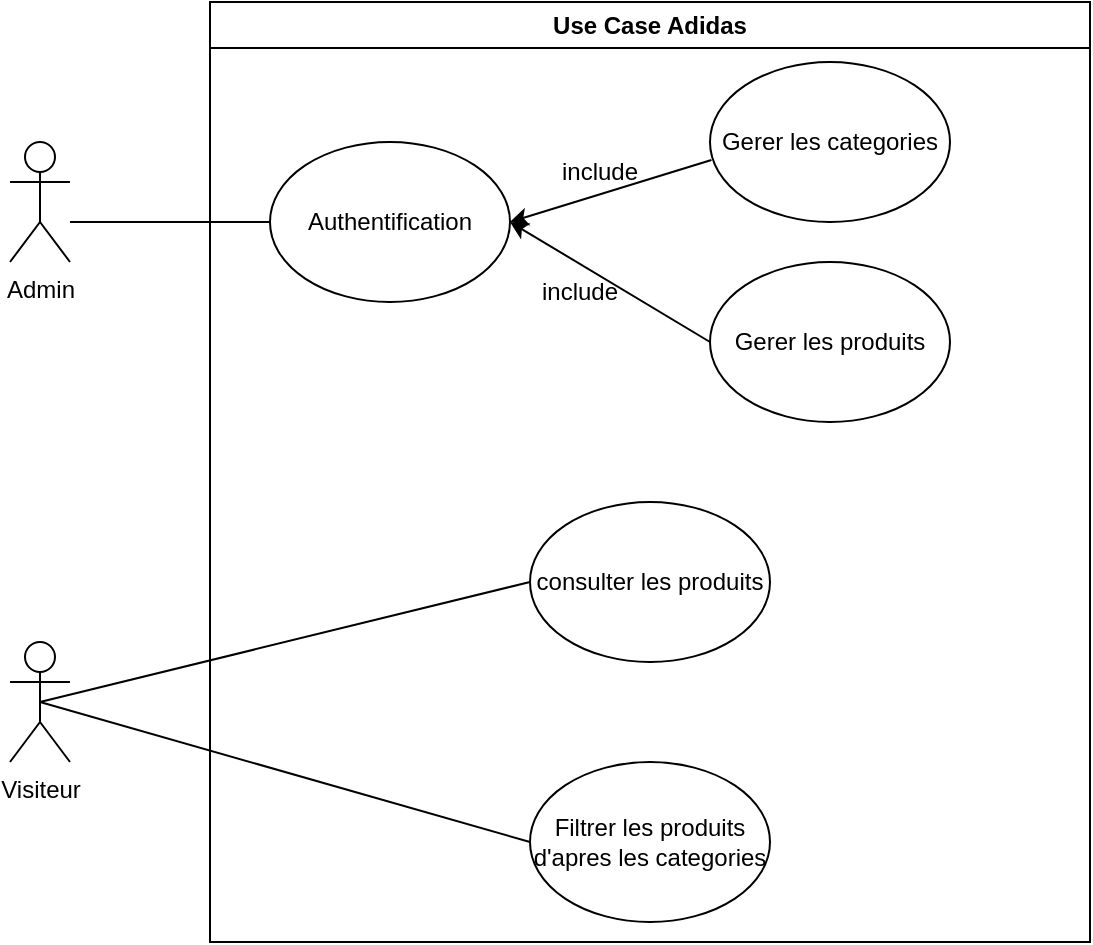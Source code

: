 <mxfile>
    <diagram id="Ox5AChf0tmawrAw4ONdK" name="Page-1">
        <mxGraphModel dx="740" dy="645" grid="1" gridSize="10" guides="1" tooltips="1" connect="1" arrows="1" fold="1" page="1" pageScale="1" pageWidth="850" pageHeight="1100" math="0" shadow="0">
            <root>
                <mxCell id="0"/>
                <mxCell id="1" parent="0"/>
                <mxCell id="2" value="Use Case Adidas" style="swimlane;whiteSpace=wrap;html=1;" vertex="1" parent="1">
                    <mxGeometry x="160" y="10" width="440" height="470" as="geometry"/>
                </mxCell>
                <mxCell id="4" value="Gerer les categories" style="ellipse;whiteSpace=wrap;html=1;" vertex="1" parent="2">
                    <mxGeometry x="250" y="30" width="120" height="80" as="geometry"/>
                </mxCell>
                <mxCell id="5" value="Gerer les produits" style="ellipse;whiteSpace=wrap;html=1;" vertex="1" parent="2">
                    <mxGeometry x="250" y="130" width="120" height="80" as="geometry"/>
                </mxCell>
                <mxCell id="6" value="Authentification" style="ellipse;whiteSpace=wrap;html=1;" vertex="1" parent="2">
                    <mxGeometry x="30" y="70" width="120" height="80" as="geometry"/>
                </mxCell>
                <mxCell id="8" value="" style="endArrow=classic;html=1;entryX=1;entryY=0.5;entryDx=0;entryDy=0;exitX=0.006;exitY=0.613;exitDx=0;exitDy=0;exitPerimeter=0;" edge="1" parent="2" source="4" target="6">
                    <mxGeometry width="50" height="50" relative="1" as="geometry">
                        <mxPoint x="190" y="350" as="sourcePoint"/>
                        <mxPoint x="240" y="300" as="targetPoint"/>
                    </mxGeometry>
                </mxCell>
                <mxCell id="9" value="include" style="text;strokeColor=none;fillColor=none;align=left;verticalAlign=middle;spacingLeft=4;spacingRight=4;overflow=hidden;points=[[0,0.5],[1,0.5]];portConstraint=eastwest;rotatable=0;whiteSpace=wrap;html=1;" vertex="1" parent="2">
                    <mxGeometry x="170" y="70" width="80" height="30" as="geometry"/>
                </mxCell>
                <mxCell id="11" value="include" style="text;strokeColor=none;fillColor=none;align=left;verticalAlign=middle;spacingLeft=4;spacingRight=4;overflow=hidden;points=[[0,0.5],[1,0.5]];portConstraint=eastwest;rotatable=0;whiteSpace=wrap;html=1;" vertex="1" parent="2">
                    <mxGeometry x="160" y="130" width="80" height="30" as="geometry"/>
                </mxCell>
                <mxCell id="12" value="" style="endArrow=classic;html=1;entryX=1;entryY=0.5;entryDx=0;entryDy=0;exitX=0;exitY=0.5;exitDx=0;exitDy=0;" edge="1" parent="2" source="5" target="6">
                    <mxGeometry width="50" height="50" relative="1" as="geometry">
                        <mxPoint x="420.72" y="99.04" as="sourcePoint"/>
                        <mxPoint x="320" y="130" as="targetPoint"/>
                    </mxGeometry>
                </mxCell>
                <mxCell id="14" value="consulter les produits" style="ellipse;whiteSpace=wrap;html=1;" vertex="1" parent="2">
                    <mxGeometry x="160" y="250" width="120" height="80" as="geometry"/>
                </mxCell>
                <mxCell id="15" value="Filtrer les produits d'apres les categories" style="ellipse;whiteSpace=wrap;html=1;" vertex="1" parent="2">
                    <mxGeometry x="160" y="380" width="120" height="80" as="geometry"/>
                </mxCell>
                <mxCell id="3" value="Admin" style="shape=umlActor;verticalLabelPosition=bottom;verticalAlign=top;html=1;outlineConnect=0;" vertex="1" parent="1">
                    <mxGeometry x="60" y="80" width="30" height="60" as="geometry"/>
                </mxCell>
                <mxCell id="7" value="" style="endArrow=none;html=1;entryX=0;entryY=0.5;entryDx=0;entryDy=0;" edge="1" parent="1" target="6">
                    <mxGeometry width="50" height="50" relative="1" as="geometry">
                        <mxPoint x="90" y="120" as="sourcePoint"/>
                        <mxPoint x="400" y="310" as="targetPoint"/>
                    </mxGeometry>
                </mxCell>
                <mxCell id="13" value="Visiteur" style="shape=umlActor;verticalLabelPosition=bottom;verticalAlign=top;html=1;outlineConnect=0;" vertex="1" parent="1">
                    <mxGeometry x="60" y="330" width="30" height="60" as="geometry"/>
                </mxCell>
                <mxCell id="16" value="" style="endArrow=none;html=1;entryX=0;entryY=0.5;entryDx=0;entryDy=0;exitX=0.5;exitY=0.5;exitDx=0;exitDy=0;exitPerimeter=0;" edge="1" parent="1" source="13" target="14">
                    <mxGeometry width="50" height="50" relative="1" as="geometry">
                        <mxPoint x="80" y="370" as="sourcePoint"/>
                        <mxPoint x="130" y="320" as="targetPoint"/>
                    </mxGeometry>
                </mxCell>
                <mxCell id="17" value="" style="endArrow=none;html=1;entryX=0.5;entryY=0.5;entryDx=0;entryDy=0;entryPerimeter=0;exitX=0;exitY=0.5;exitDx=0;exitDy=0;" edge="1" parent="1" source="15" target="13">
                    <mxGeometry width="50" height="50" relative="1" as="geometry">
                        <mxPoint x="200" y="470" as="sourcePoint"/>
                        <mxPoint x="250" y="420" as="targetPoint"/>
                    </mxGeometry>
                </mxCell>
            </root>
        </mxGraphModel>
    </diagram>
</mxfile>